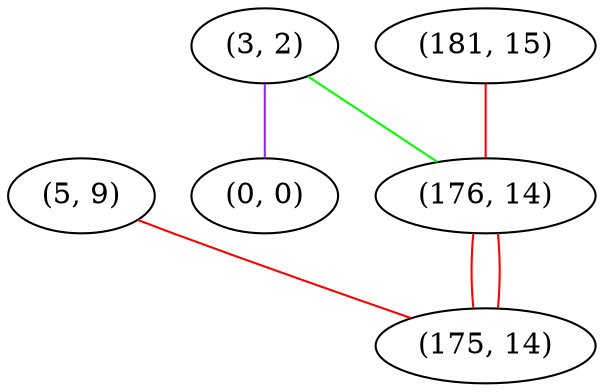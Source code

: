 graph "" {
"(5, 9)";
"(3, 2)";
"(181, 15)";
"(0, 0)";
"(176, 14)";
"(175, 14)";
"(5, 9)" -- "(175, 14)"  [color=red, key=0, weight=1];
"(3, 2)" -- "(176, 14)"  [color=green, key=0, weight=2];
"(3, 2)" -- "(0, 0)"  [color=purple, key=0, weight=4];
"(181, 15)" -- "(176, 14)"  [color=red, key=0, weight=1];
"(176, 14)" -- "(175, 14)"  [color=red, key=0, weight=1];
"(176, 14)" -- "(175, 14)"  [color=red, key=1, weight=1];
}
